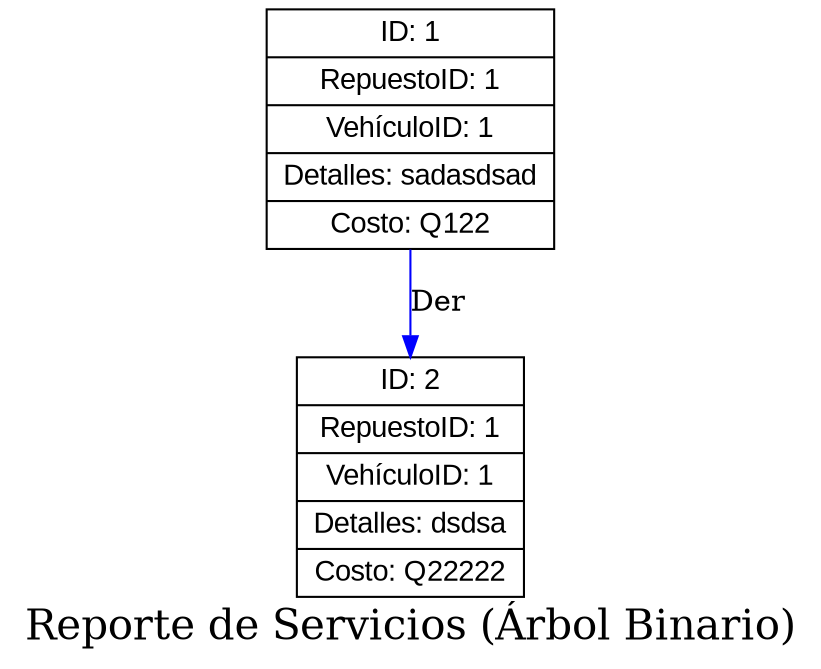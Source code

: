 digraph G {
  node [shape=record, fontname=Arial];
  rankdir=TB;

  label = "Reporte de Servicios (Árbol Binario)";
  fontsize = 20;

  servicio1 [label="{ID: 1|RepuestoID: 1|VehículoID: 1|Detalles: sadasdsad|Costo: Q122}"];
  servicio1 -> servicio2 [label="Der", color="blue"];
  servicio2 [label="{ID: 2|RepuestoID: 1|VehículoID: 1|Detalles: dsdsa|Costo: Q22222}"];
}